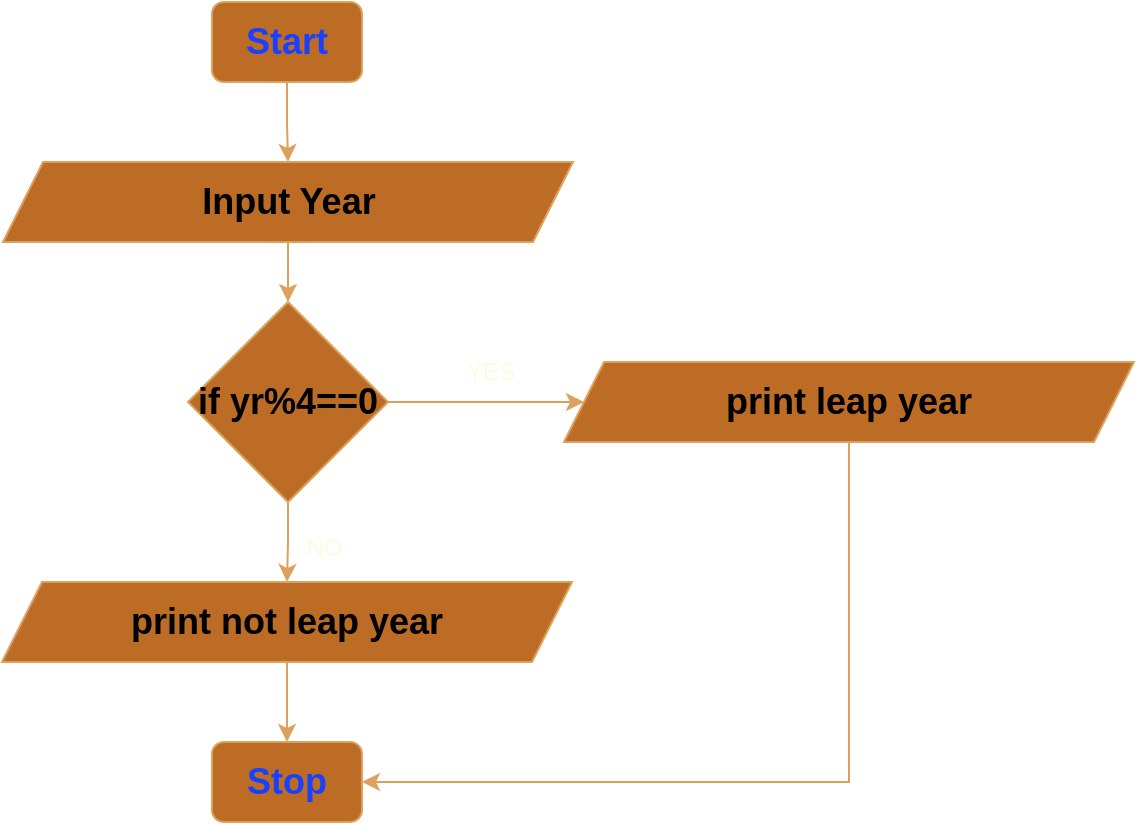 <mxfile version="27.2.0">
  <diagram name="Page-1" id="iSLkuudjrlA2LORIvbXd">
    <mxGraphModel dx="1151" dy="1226" grid="1" gridSize="10" guides="1" tooltips="1" connect="1" arrows="1" fold="1" page="1" pageScale="1" pageWidth="850" pageHeight="1100" math="0" shadow="0">
      <root>
        <mxCell id="0" />
        <mxCell id="1" parent="0" />
        <mxCell id="HjPsi67ec-WtpihmbVwu-2" value="" style="edgeStyle=orthogonalEdgeStyle;rounded=0;orthogonalLoop=1;jettySize=auto;html=1;strokeColor=#DDA15E;fontColor=#FEFAE0;fillColor=#BC6C25;entryX=0.5;entryY=0;entryDx=0;entryDy=0;" edge="1" parent="1" source="HjPsi67ec-WtpihmbVwu-3" target="HjPsi67ec-WtpihmbVwu-5">
          <mxGeometry relative="1" as="geometry">
            <mxPoint x="332.5" y="230" as="targetPoint" />
          </mxGeometry>
        </mxCell>
        <mxCell id="HjPsi67ec-WtpihmbVwu-3" value="&lt;font style=&quot;font-size: 18px; color: light-dark(rgb(26, 64, 255), rgb(0, 0, 0));&quot;&gt;&lt;b&gt;Start&lt;/b&gt;&lt;/font&gt;" style="rounded=1;whiteSpace=wrap;html=1;labelBackgroundColor=none;fillColor=#BC6C25;strokeColor=#DDA15E;fontColor=#FEFAE0;" vertex="1" parent="1">
          <mxGeometry x="294" y="160" width="75" height="40" as="geometry" />
        </mxCell>
        <mxCell id="HjPsi67ec-WtpihmbVwu-4" value="" style="edgeStyle=orthogonalEdgeStyle;rounded=0;orthogonalLoop=1;jettySize=auto;html=1;strokeColor=#DDA15E;fontColor=#FEFAE0;fillColor=#BC6C25;" edge="1" parent="1" source="HjPsi67ec-WtpihmbVwu-5" target="HjPsi67ec-WtpihmbVwu-11">
          <mxGeometry relative="1" as="geometry" />
        </mxCell>
        <mxCell id="HjPsi67ec-WtpihmbVwu-5" value="&lt;b style=&quot;color: rgb(0, 0, 0); font-size: 18px;&quot;&gt;Input Year&lt;/b&gt;" style="shape=parallelogram;perimeter=parallelogramPerimeter;whiteSpace=wrap;html=1;fixedSize=1;labelBackgroundColor=none;fillColor=#BC6C25;strokeColor=#DDA15E;fontColor=#FEFAE0;" vertex="1" parent="1">
          <mxGeometry x="189.5" y="240" width="285" height="40" as="geometry" />
        </mxCell>
        <mxCell id="HjPsi67ec-WtpihmbVwu-26" style="edgeStyle=orthogonalEdgeStyle;rounded=0;orthogonalLoop=1;jettySize=auto;html=1;exitX=1;exitY=0.5;exitDx=0;exitDy=0;entryX=0;entryY=0.5;entryDx=0;entryDy=0;strokeColor=#DDA15E;fontColor=#FEFAE0;fillColor=#BC6C25;" edge="1" parent="1" source="HjPsi67ec-WtpihmbVwu-11" target="HjPsi67ec-WtpihmbVwu-25">
          <mxGeometry relative="1" as="geometry" />
        </mxCell>
        <mxCell id="HjPsi67ec-WtpihmbVwu-27" value="" style="edgeStyle=orthogonalEdgeStyle;rounded=0;orthogonalLoop=1;jettySize=auto;html=1;strokeColor=#DDA15E;fontColor=#FEFAE0;fillColor=#BC6C25;" edge="1" parent="1" source="HjPsi67ec-WtpihmbVwu-11" target="HjPsi67ec-WtpihmbVwu-13">
          <mxGeometry relative="1" as="geometry" />
        </mxCell>
        <mxCell id="HjPsi67ec-WtpihmbVwu-11" value="&lt;b style=&quot;color: rgb(0, 0, 0); font-size: 18px;&quot;&gt;if yr%4==0&lt;/b&gt;" style="rhombus;whiteSpace=wrap;html=1;strokeColor=#DDA15E;fontColor=#FEFAE0;fillColor=#BC6C25;labelBackgroundColor=none;" vertex="1" parent="1">
          <mxGeometry x="282" y="310" width="100" height="100" as="geometry" />
        </mxCell>
        <mxCell id="HjPsi67ec-WtpihmbVwu-12" value="" style="edgeStyle=orthogonalEdgeStyle;rounded=0;orthogonalLoop=1;jettySize=auto;html=1;strokeColor=#DDA15E;fontColor=default;fillColor=#BC6C25;labelBackgroundColor=none;" edge="1" parent="1" source="HjPsi67ec-WtpihmbVwu-13" target="HjPsi67ec-WtpihmbVwu-14">
          <mxGeometry relative="1" as="geometry" />
        </mxCell>
        <mxCell id="HjPsi67ec-WtpihmbVwu-13" value="&lt;b style=&quot;color: rgb(0, 0, 0); font-size: 18px;&quot;&gt;print not leap year&lt;/b&gt;" style="shape=parallelogram;perimeter=parallelogramPerimeter;whiteSpace=wrap;html=1;fixedSize=1;labelBackgroundColor=none;fillColor=#BC6C25;strokeColor=#DDA15E;fontColor=#FEFAE0;" vertex="1" parent="1">
          <mxGeometry x="189" y="450" width="285" height="40" as="geometry" />
        </mxCell>
        <mxCell id="HjPsi67ec-WtpihmbVwu-14" value="&lt;font style=&quot;font-size: 18px; color: light-dark(rgb(26, 64, 255), rgb(0, 0, 0));&quot;&gt;&lt;b&gt;Stop&lt;/b&gt;&lt;/font&gt;" style="rounded=1;whiteSpace=wrap;html=1;labelBackgroundColor=none;fillColor=#BC6C25;strokeColor=#DDA15E;fontColor=#FEFAE0;" vertex="1" parent="1">
          <mxGeometry x="294" y="530" width="75" height="40" as="geometry" />
        </mxCell>
        <mxCell id="HjPsi67ec-WtpihmbVwu-16" value="YES" style="text;html=1;align=center;verticalAlign=middle;resizable=0;points=[];autosize=1;strokeColor=none;fillColor=none;labelBackgroundColor=none;fontColor=#FEFAE0;" vertex="1" parent="1">
          <mxGeometry x="408" y="330" width="50" height="30" as="geometry" />
        </mxCell>
        <mxCell id="HjPsi67ec-WtpihmbVwu-31" style="edgeStyle=orthogonalEdgeStyle;rounded=0;orthogonalLoop=1;jettySize=auto;html=1;strokeColor=#DDA15E;fontColor=#FEFAE0;fillColor=#BC6C25;entryX=1;entryY=0.5;entryDx=0;entryDy=0;" edge="1" parent="1" source="HjPsi67ec-WtpihmbVwu-25" target="HjPsi67ec-WtpihmbVwu-14">
          <mxGeometry relative="1" as="geometry">
            <mxPoint x="612.5" y="560" as="targetPoint" />
            <Array as="points">
              <mxPoint x="613" y="550" />
            </Array>
          </mxGeometry>
        </mxCell>
        <mxCell id="HjPsi67ec-WtpihmbVwu-25" value="&lt;b style=&quot;color: rgb(0, 0, 0); font-size: 18px;&quot;&gt;print leap year&lt;/b&gt;" style="shape=parallelogram;perimeter=parallelogramPerimeter;whiteSpace=wrap;html=1;fixedSize=1;labelBackgroundColor=none;fillColor=#BC6C25;strokeColor=#DDA15E;fontColor=#FEFAE0;" vertex="1" parent="1">
          <mxGeometry x="470" y="340" width="285" height="40" as="geometry" />
        </mxCell>
        <mxCell id="HjPsi67ec-WtpihmbVwu-28" value="NO" style="text;html=1;align=center;verticalAlign=middle;resizable=0;points=[];autosize=1;strokeColor=none;fillColor=none;fontColor=#FEFAE0;" vertex="1" parent="1">
          <mxGeometry x="330" y="418" width="40" height="30" as="geometry" />
        </mxCell>
      </root>
    </mxGraphModel>
  </diagram>
</mxfile>
